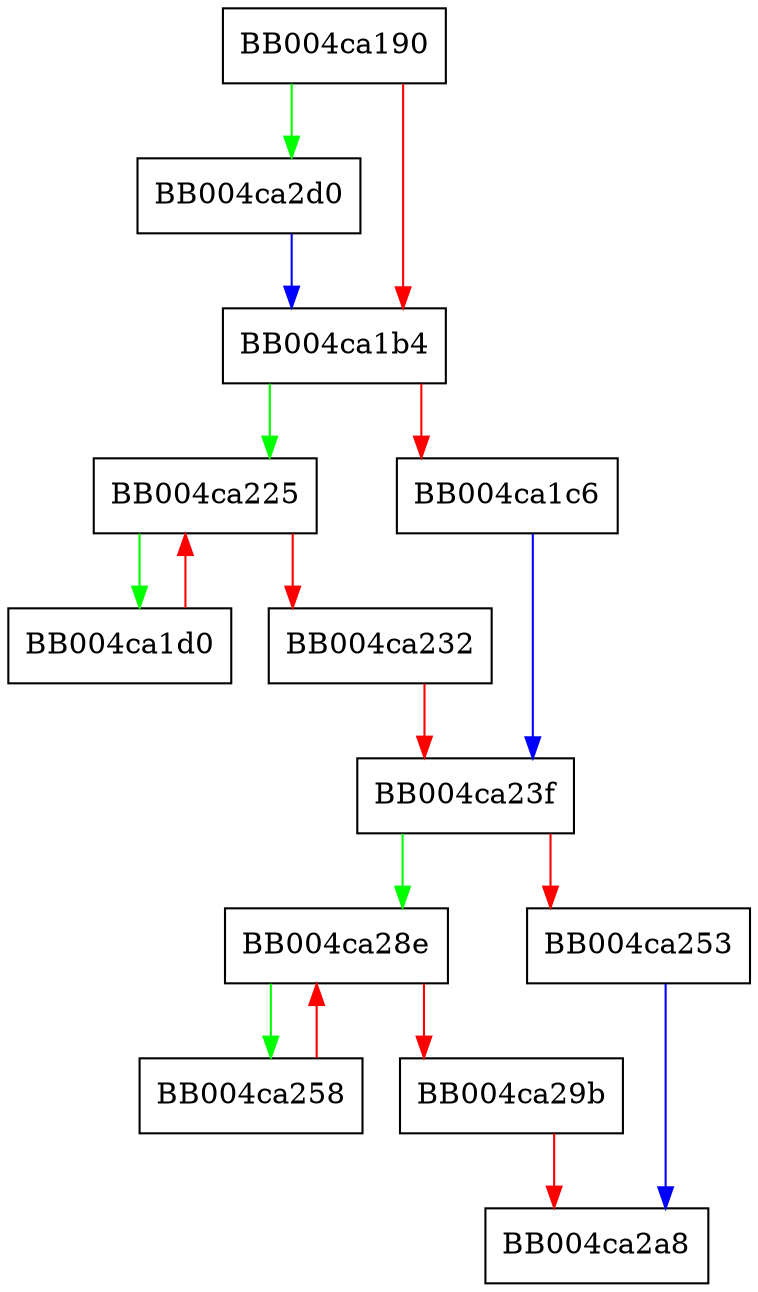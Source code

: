 digraph dtls_free {
  node [shape="box"];
  graph [splines=ortho];
  BB004ca190 -> BB004ca2d0 [color="green"];
  BB004ca190 -> BB004ca1b4 [color="red"];
  BB004ca1b4 -> BB004ca225 [color="green"];
  BB004ca1b4 -> BB004ca1c6 [color="red"];
  BB004ca1c6 -> BB004ca23f [color="blue"];
  BB004ca1d0 -> BB004ca225 [color="red"];
  BB004ca225 -> BB004ca1d0 [color="green"];
  BB004ca225 -> BB004ca232 [color="red"];
  BB004ca232 -> BB004ca23f [color="red"];
  BB004ca23f -> BB004ca28e [color="green"];
  BB004ca23f -> BB004ca253 [color="red"];
  BB004ca253 -> BB004ca2a8 [color="blue"];
  BB004ca258 -> BB004ca28e [color="red"];
  BB004ca28e -> BB004ca258 [color="green"];
  BB004ca28e -> BB004ca29b [color="red"];
  BB004ca29b -> BB004ca2a8 [color="red"];
  BB004ca2d0 -> BB004ca1b4 [color="blue"];
}